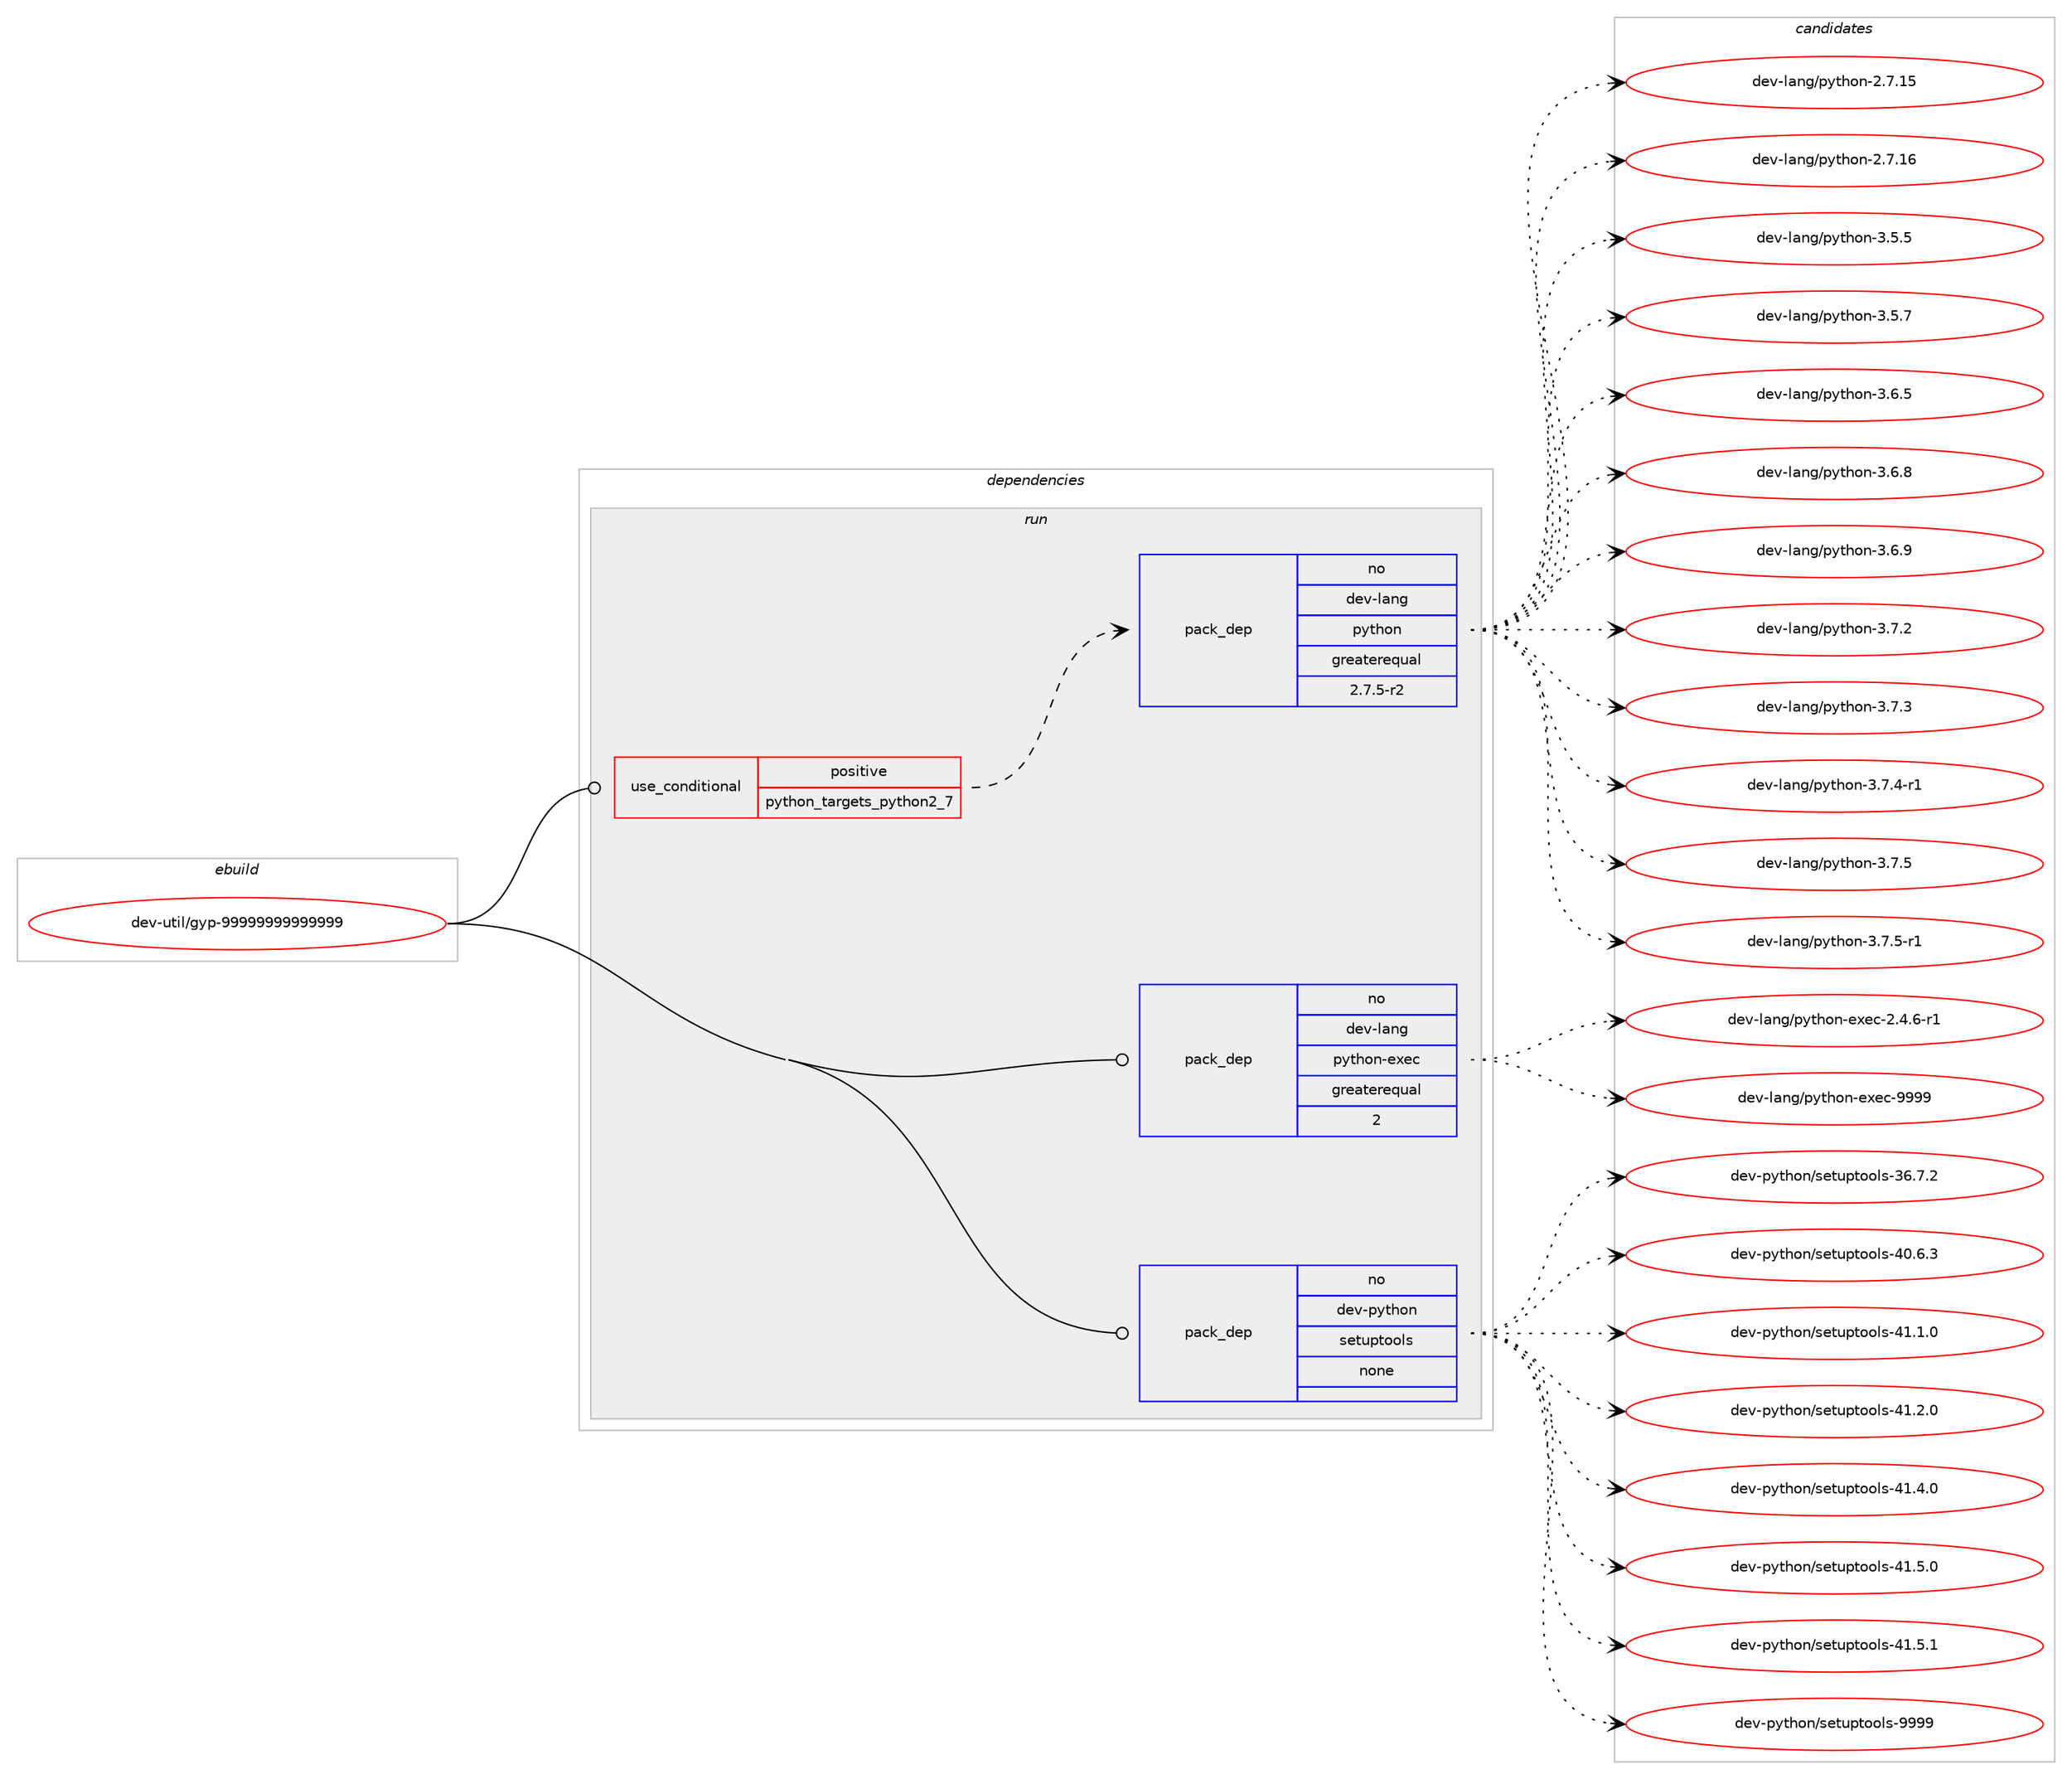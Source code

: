 digraph prolog {

# *************
# Graph options
# *************

newrank=true;
concentrate=true;
compound=true;
graph [rankdir=LR,fontname=Helvetica,fontsize=10,ranksep=1.5];#, ranksep=2.5, nodesep=0.2];
edge  [arrowhead=vee];
node  [fontname=Helvetica,fontsize=10];

# **********
# The ebuild
# **********

subgraph cluster_leftcol {
color=gray;
rank=same;
label=<<i>ebuild</i>>;
id [label="dev-util/gyp-99999999999999", color=red, width=4, href="../dev-util/gyp-99999999999999.svg"];
}

# ****************
# The dependencies
# ****************

subgraph cluster_midcol {
color=gray;
label=<<i>dependencies</i>>;
subgraph cluster_compile {
fillcolor="#eeeeee";
style=filled;
label=<<i>compile</i>>;
}
subgraph cluster_compileandrun {
fillcolor="#eeeeee";
style=filled;
label=<<i>compile and run</i>>;
}
subgraph cluster_run {
fillcolor="#eeeeee";
style=filled;
label=<<i>run</i>>;
subgraph cond182837 {
dependency729720 [label=<<TABLE BORDER="0" CELLBORDER="1" CELLSPACING="0" CELLPADDING="4"><TR><TD ROWSPAN="3" CELLPADDING="10">use_conditional</TD></TR><TR><TD>positive</TD></TR><TR><TD>python_targets_python2_7</TD></TR></TABLE>>, shape=none, color=red];
subgraph pack534735 {
dependency729721 [label=<<TABLE BORDER="0" CELLBORDER="1" CELLSPACING="0" CELLPADDING="4" WIDTH="220"><TR><TD ROWSPAN="6" CELLPADDING="30">pack_dep</TD></TR><TR><TD WIDTH="110">no</TD></TR><TR><TD>dev-lang</TD></TR><TR><TD>python</TD></TR><TR><TD>greaterequal</TD></TR><TR><TD>2.7.5-r2</TD></TR></TABLE>>, shape=none, color=blue];
}
dependency729720:e -> dependency729721:w [weight=20,style="dashed",arrowhead="vee"];
}
id:e -> dependency729720:w [weight=20,style="solid",arrowhead="odot"];
subgraph pack534736 {
dependency729722 [label=<<TABLE BORDER="0" CELLBORDER="1" CELLSPACING="0" CELLPADDING="4" WIDTH="220"><TR><TD ROWSPAN="6" CELLPADDING="30">pack_dep</TD></TR><TR><TD WIDTH="110">no</TD></TR><TR><TD>dev-lang</TD></TR><TR><TD>python-exec</TD></TR><TR><TD>greaterequal</TD></TR><TR><TD>2</TD></TR></TABLE>>, shape=none, color=blue];
}
id:e -> dependency729722:w [weight=20,style="solid",arrowhead="odot"];
subgraph pack534737 {
dependency729723 [label=<<TABLE BORDER="0" CELLBORDER="1" CELLSPACING="0" CELLPADDING="4" WIDTH="220"><TR><TD ROWSPAN="6" CELLPADDING="30">pack_dep</TD></TR><TR><TD WIDTH="110">no</TD></TR><TR><TD>dev-python</TD></TR><TR><TD>setuptools</TD></TR><TR><TD>none</TD></TR><TR><TD></TD></TR></TABLE>>, shape=none, color=blue];
}
id:e -> dependency729723:w [weight=20,style="solid",arrowhead="odot"];
}
}

# **************
# The candidates
# **************

subgraph cluster_choices {
rank=same;
color=gray;
label=<<i>candidates</i>>;

subgraph choice534735 {
color=black;
nodesep=1;
choice10010111845108971101034711212111610411111045504655464953 [label="dev-lang/python-2.7.15", color=red, width=4,href="../dev-lang/python-2.7.15.svg"];
choice10010111845108971101034711212111610411111045504655464954 [label="dev-lang/python-2.7.16", color=red, width=4,href="../dev-lang/python-2.7.16.svg"];
choice100101118451089711010347112121116104111110455146534653 [label="dev-lang/python-3.5.5", color=red, width=4,href="../dev-lang/python-3.5.5.svg"];
choice100101118451089711010347112121116104111110455146534655 [label="dev-lang/python-3.5.7", color=red, width=4,href="../dev-lang/python-3.5.7.svg"];
choice100101118451089711010347112121116104111110455146544653 [label="dev-lang/python-3.6.5", color=red, width=4,href="../dev-lang/python-3.6.5.svg"];
choice100101118451089711010347112121116104111110455146544656 [label="dev-lang/python-3.6.8", color=red, width=4,href="../dev-lang/python-3.6.8.svg"];
choice100101118451089711010347112121116104111110455146544657 [label="dev-lang/python-3.6.9", color=red, width=4,href="../dev-lang/python-3.6.9.svg"];
choice100101118451089711010347112121116104111110455146554650 [label="dev-lang/python-3.7.2", color=red, width=4,href="../dev-lang/python-3.7.2.svg"];
choice100101118451089711010347112121116104111110455146554651 [label="dev-lang/python-3.7.3", color=red, width=4,href="../dev-lang/python-3.7.3.svg"];
choice1001011184510897110103471121211161041111104551465546524511449 [label="dev-lang/python-3.7.4-r1", color=red, width=4,href="../dev-lang/python-3.7.4-r1.svg"];
choice100101118451089711010347112121116104111110455146554653 [label="dev-lang/python-3.7.5", color=red, width=4,href="../dev-lang/python-3.7.5.svg"];
choice1001011184510897110103471121211161041111104551465546534511449 [label="dev-lang/python-3.7.5-r1", color=red, width=4,href="../dev-lang/python-3.7.5-r1.svg"];
dependency729721:e -> choice10010111845108971101034711212111610411111045504655464953:w [style=dotted,weight="100"];
dependency729721:e -> choice10010111845108971101034711212111610411111045504655464954:w [style=dotted,weight="100"];
dependency729721:e -> choice100101118451089711010347112121116104111110455146534653:w [style=dotted,weight="100"];
dependency729721:e -> choice100101118451089711010347112121116104111110455146534655:w [style=dotted,weight="100"];
dependency729721:e -> choice100101118451089711010347112121116104111110455146544653:w [style=dotted,weight="100"];
dependency729721:e -> choice100101118451089711010347112121116104111110455146544656:w [style=dotted,weight="100"];
dependency729721:e -> choice100101118451089711010347112121116104111110455146544657:w [style=dotted,weight="100"];
dependency729721:e -> choice100101118451089711010347112121116104111110455146554650:w [style=dotted,weight="100"];
dependency729721:e -> choice100101118451089711010347112121116104111110455146554651:w [style=dotted,weight="100"];
dependency729721:e -> choice1001011184510897110103471121211161041111104551465546524511449:w [style=dotted,weight="100"];
dependency729721:e -> choice100101118451089711010347112121116104111110455146554653:w [style=dotted,weight="100"];
dependency729721:e -> choice1001011184510897110103471121211161041111104551465546534511449:w [style=dotted,weight="100"];
}
subgraph choice534736 {
color=black;
nodesep=1;
choice10010111845108971101034711212111610411111045101120101994550465246544511449 [label="dev-lang/python-exec-2.4.6-r1", color=red, width=4,href="../dev-lang/python-exec-2.4.6-r1.svg"];
choice10010111845108971101034711212111610411111045101120101994557575757 [label="dev-lang/python-exec-9999", color=red, width=4,href="../dev-lang/python-exec-9999.svg"];
dependency729722:e -> choice10010111845108971101034711212111610411111045101120101994550465246544511449:w [style=dotted,weight="100"];
dependency729722:e -> choice10010111845108971101034711212111610411111045101120101994557575757:w [style=dotted,weight="100"];
}
subgraph choice534737 {
color=black;
nodesep=1;
choice100101118451121211161041111104711510111611711211611111110811545515446554650 [label="dev-python/setuptools-36.7.2", color=red, width=4,href="../dev-python/setuptools-36.7.2.svg"];
choice100101118451121211161041111104711510111611711211611111110811545524846544651 [label="dev-python/setuptools-40.6.3", color=red, width=4,href="../dev-python/setuptools-40.6.3.svg"];
choice100101118451121211161041111104711510111611711211611111110811545524946494648 [label="dev-python/setuptools-41.1.0", color=red, width=4,href="../dev-python/setuptools-41.1.0.svg"];
choice100101118451121211161041111104711510111611711211611111110811545524946504648 [label="dev-python/setuptools-41.2.0", color=red, width=4,href="../dev-python/setuptools-41.2.0.svg"];
choice100101118451121211161041111104711510111611711211611111110811545524946524648 [label="dev-python/setuptools-41.4.0", color=red, width=4,href="../dev-python/setuptools-41.4.0.svg"];
choice100101118451121211161041111104711510111611711211611111110811545524946534648 [label="dev-python/setuptools-41.5.0", color=red, width=4,href="../dev-python/setuptools-41.5.0.svg"];
choice100101118451121211161041111104711510111611711211611111110811545524946534649 [label="dev-python/setuptools-41.5.1", color=red, width=4,href="../dev-python/setuptools-41.5.1.svg"];
choice10010111845112121116104111110471151011161171121161111111081154557575757 [label="dev-python/setuptools-9999", color=red, width=4,href="../dev-python/setuptools-9999.svg"];
dependency729723:e -> choice100101118451121211161041111104711510111611711211611111110811545515446554650:w [style=dotted,weight="100"];
dependency729723:e -> choice100101118451121211161041111104711510111611711211611111110811545524846544651:w [style=dotted,weight="100"];
dependency729723:e -> choice100101118451121211161041111104711510111611711211611111110811545524946494648:w [style=dotted,weight="100"];
dependency729723:e -> choice100101118451121211161041111104711510111611711211611111110811545524946504648:w [style=dotted,weight="100"];
dependency729723:e -> choice100101118451121211161041111104711510111611711211611111110811545524946524648:w [style=dotted,weight="100"];
dependency729723:e -> choice100101118451121211161041111104711510111611711211611111110811545524946534648:w [style=dotted,weight="100"];
dependency729723:e -> choice100101118451121211161041111104711510111611711211611111110811545524946534649:w [style=dotted,weight="100"];
dependency729723:e -> choice10010111845112121116104111110471151011161171121161111111081154557575757:w [style=dotted,weight="100"];
}
}

}
